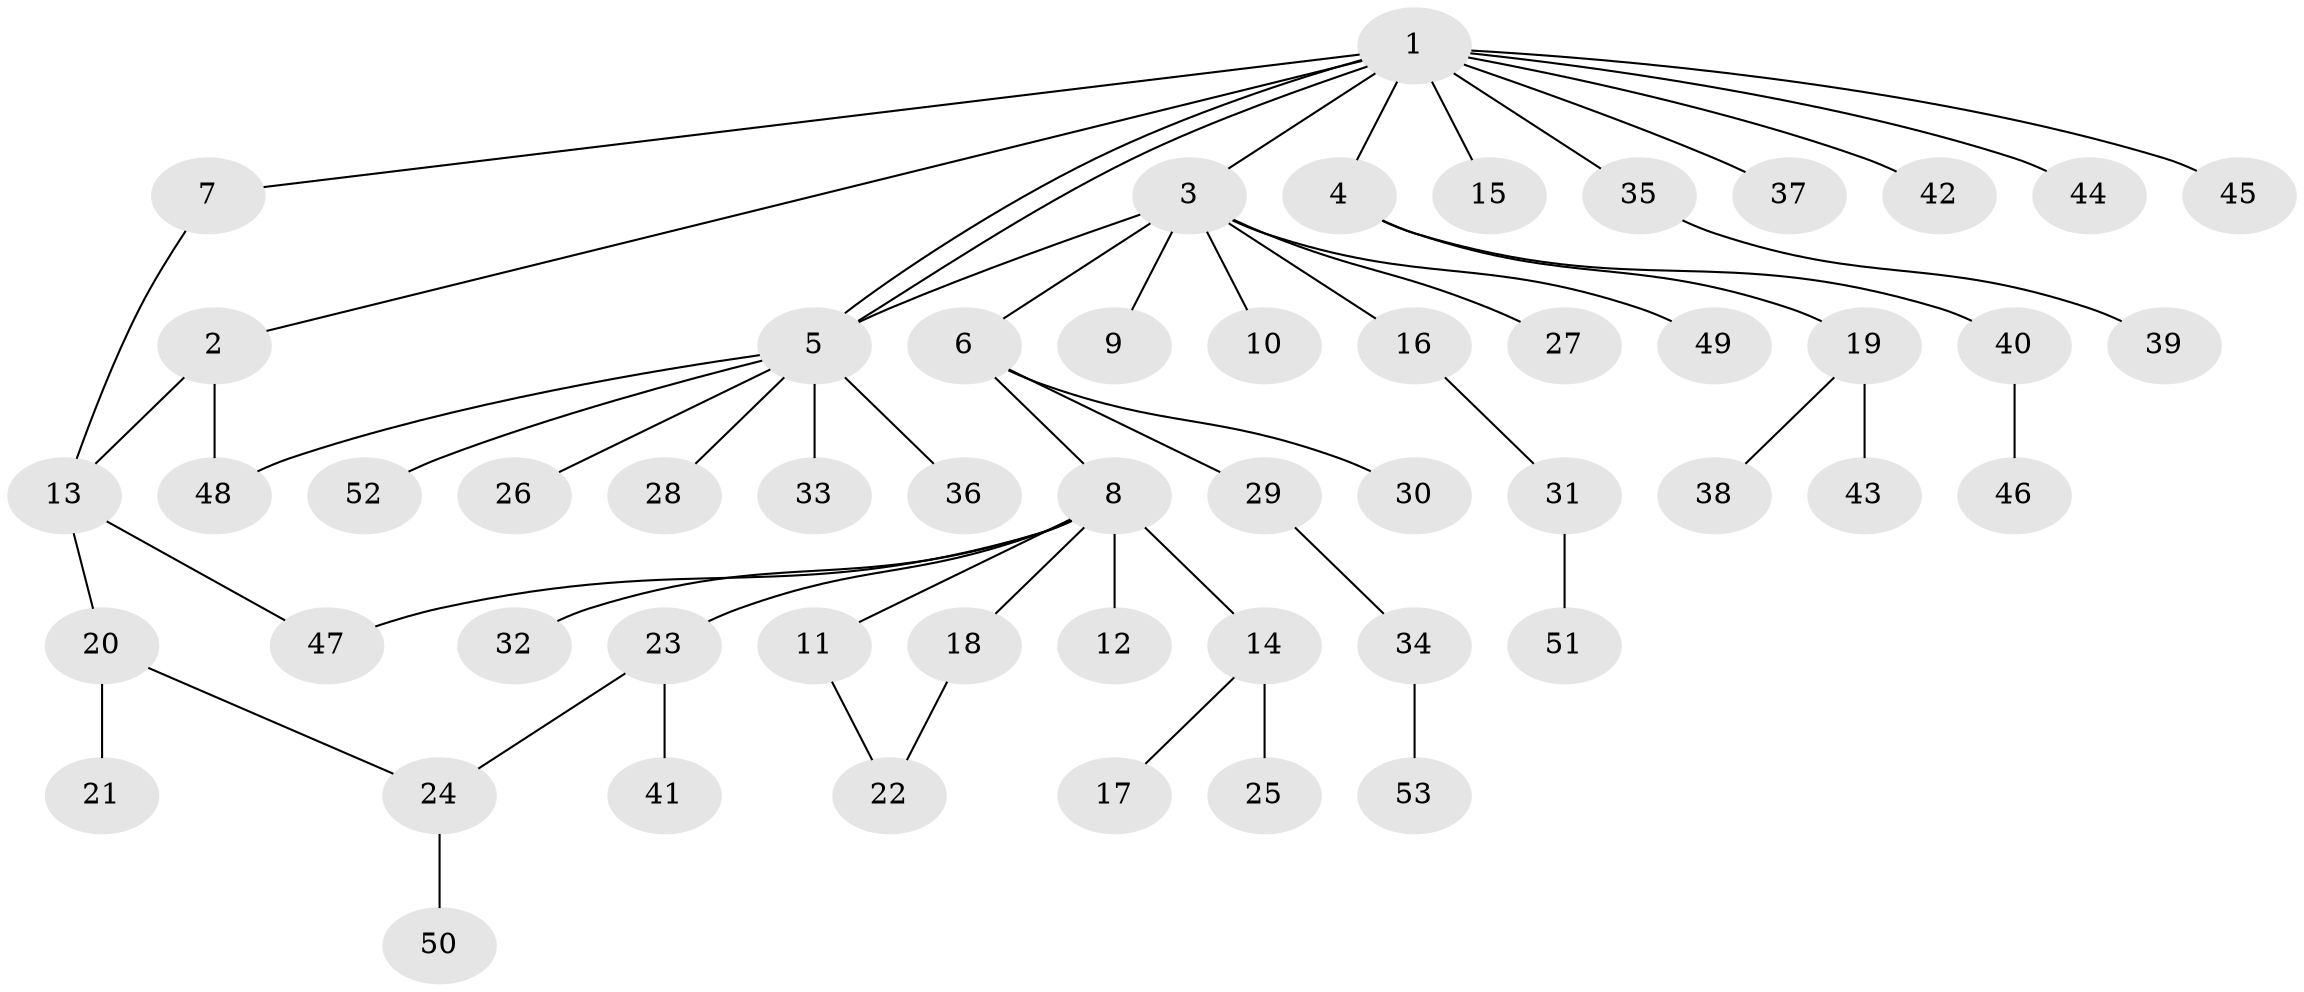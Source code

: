 // coarse degree distribution, {12: 0.02702702702702703, 3: 0.08108108108108109, 7: 0.05405405405405406, 8: 0.02702702702702703, 1: 0.5405405405405406, 2: 0.24324324324324326, 5: 0.02702702702702703}
// Generated by graph-tools (version 1.1) at 2025/52/02/27/25 19:52:00]
// undirected, 53 vertices, 59 edges
graph export_dot {
graph [start="1"]
  node [color=gray90,style=filled];
  1;
  2;
  3;
  4;
  5;
  6;
  7;
  8;
  9;
  10;
  11;
  12;
  13;
  14;
  15;
  16;
  17;
  18;
  19;
  20;
  21;
  22;
  23;
  24;
  25;
  26;
  27;
  28;
  29;
  30;
  31;
  32;
  33;
  34;
  35;
  36;
  37;
  38;
  39;
  40;
  41;
  42;
  43;
  44;
  45;
  46;
  47;
  48;
  49;
  50;
  51;
  52;
  53;
  1 -- 2;
  1 -- 3;
  1 -- 4;
  1 -- 5;
  1 -- 5;
  1 -- 7;
  1 -- 15;
  1 -- 35;
  1 -- 37;
  1 -- 42;
  1 -- 44;
  1 -- 45;
  2 -- 13;
  2 -- 48;
  3 -- 5;
  3 -- 6;
  3 -- 9;
  3 -- 10;
  3 -- 16;
  3 -- 27;
  3 -- 49;
  4 -- 19;
  4 -- 40;
  5 -- 26;
  5 -- 28;
  5 -- 33;
  5 -- 36;
  5 -- 48;
  5 -- 52;
  6 -- 8;
  6 -- 29;
  6 -- 30;
  7 -- 13;
  8 -- 11;
  8 -- 12;
  8 -- 14;
  8 -- 18;
  8 -- 23;
  8 -- 32;
  8 -- 47;
  11 -- 22;
  13 -- 20;
  13 -- 47;
  14 -- 17;
  14 -- 25;
  16 -- 31;
  18 -- 22;
  19 -- 38;
  19 -- 43;
  20 -- 21;
  20 -- 24;
  23 -- 24;
  23 -- 41;
  24 -- 50;
  29 -- 34;
  31 -- 51;
  34 -- 53;
  35 -- 39;
  40 -- 46;
}
